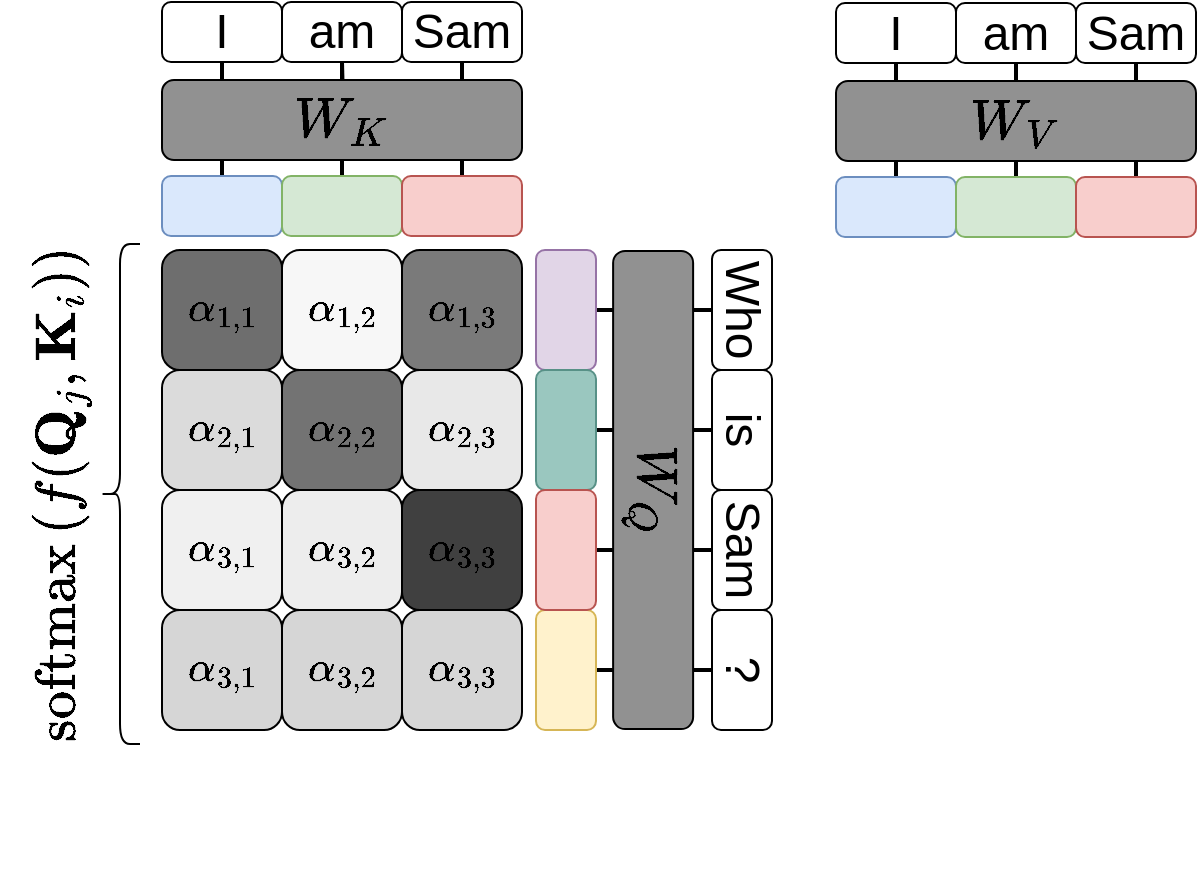 <mxfile version="20.8.16" type="device"><diagram name="Page-1" id="pyHq3Q06zmXxc1-A2x4C"><mxGraphModel dx="1477" dy="886" grid="1" gridSize="10" guides="1" tooltips="1" connect="1" arrows="1" fold="1" page="1" pageScale="1" pageWidth="610" pageHeight="488" math="1" shadow="0"><root><mxCell id="0"/><mxCell id="1" parent="0"/><mxCell id="DtO0gN0qWh3OVWH4YrQY-126" style="edgeStyle=elbowEdgeStyle;rounded=0;orthogonalLoop=1;jettySize=auto;html=1;exitX=0.5;exitY=0;exitDx=0;exitDy=0;entryX=0.5;entryY=1;entryDx=0;entryDy=0;strokeWidth=2;fontSize=24;fontColor=#000000;endArrow=none;endFill=0;" edge="1" parent="1" source="DtO0gN0qWh3OVWH4YrQY-95" target="DtO0gN0qWh3OVWH4YrQY-91"><mxGeometry relative="1" as="geometry"/></mxCell><mxCell id="DtO0gN0qWh3OVWH4YrQY-127" style="edgeStyle=elbowEdgeStyle;rounded=0;orthogonalLoop=1;jettySize=auto;html=1;exitX=0.5;exitY=0;exitDx=0;exitDy=0;entryX=0.5;entryY=1;entryDx=0;entryDy=0;strokeWidth=2;fontSize=24;fontColor=#000000;endArrow=none;endFill=0;" edge="1" parent="1" source="DtO0gN0qWh3OVWH4YrQY-96" target="DtO0gN0qWh3OVWH4YrQY-92"><mxGeometry relative="1" as="geometry"/></mxCell><mxCell id="DtO0gN0qWh3OVWH4YrQY-34" style="edgeStyle=orthogonalEdgeStyle;rounded=0;orthogonalLoop=1;jettySize=auto;html=1;exitX=0.5;exitY=1;exitDx=0;exitDy=0;entryX=0.5;entryY=0;entryDx=0;entryDy=0;strokeWidth=2;fontSize=24;fontColor=#000000;endArrow=none;endFill=0;" edge="1" parent="1" source="DtO0gN0qWh3OVWH4YrQY-2" target="DtO0gN0qWh3OVWH4YrQY-8"><mxGeometry relative="1" as="geometry"/></mxCell><mxCell id="DtO0gN0qWh3OVWH4YrQY-2" value="&lt;font style=&quot;font-size: 24px;&quot;&gt;I&lt;/font&gt;" style="rounded=1;whiteSpace=wrap;html=1;strokeWidth=1;fontSize=18;" vertex="1" parent="1"><mxGeometry x="90" width="60" height="30" as="geometry"/></mxCell><mxCell id="DtO0gN0qWh3OVWH4YrQY-33" style="edgeStyle=orthogonalEdgeStyle;rounded=0;orthogonalLoop=1;jettySize=auto;html=1;exitX=0.5;exitY=1;exitDx=0;exitDy=0;entryX=0.5;entryY=0;entryDx=0;entryDy=0;strokeWidth=2;fontSize=24;fontColor=#000000;endArrow=none;endFill=0;startArrow=none;" edge="1" parent="1" source="DtO0gN0qWh3OVWH4YrQY-3" target="DtO0gN0qWh3OVWH4YrQY-9"><mxGeometry relative="1" as="geometry"/></mxCell><mxCell id="DtO0gN0qWh3OVWH4YrQY-3" value="&lt;font style=&quot;font-size: 24px;&quot;&gt;am&lt;/font&gt;" style="rounded=1;whiteSpace=wrap;html=1;strokeWidth=1;fontSize=18;" vertex="1" parent="1"><mxGeometry x="150" width="60" height="30" as="geometry"/></mxCell><mxCell id="DtO0gN0qWh3OVWH4YrQY-4" value="&lt;font style=&quot;font-size: 24px;&quot;&gt;Sam&lt;/font&gt;" style="rounded=1;whiteSpace=wrap;html=1;strokeWidth=1;fontSize=18;" vertex="1" parent="1"><mxGeometry x="210" width="60" height="30" as="geometry"/></mxCell><mxCell id="DtO0gN0qWh3OVWH4YrQY-32" style="edgeStyle=orthogonalEdgeStyle;rounded=0;orthogonalLoop=1;jettySize=auto;html=1;exitX=0.5;exitY=0;exitDx=0;exitDy=0;entryX=0.5;entryY=1;entryDx=0;entryDy=0;strokeWidth=2;fontSize=24;fontColor=#000000;endArrow=none;endFill=0;" edge="1" parent="1" source="DtO0gN0qWh3OVWH4YrQY-10" target="DtO0gN0qWh3OVWH4YrQY-4"><mxGeometry relative="1" as="geometry"/></mxCell><mxCell id="DtO0gN0qWh3OVWH4YrQY-37" value="" style="edgeStyle=orthogonalEdgeStyle;rounded=0;orthogonalLoop=1;jettySize=auto;html=1;exitX=0.5;exitY=1;exitDx=0;exitDy=0;entryX=0.5;entryY=0;entryDx=0;entryDy=0;strokeWidth=2;fontSize=24;fontColor=#000000;endArrow=none;endFill=0;" edge="1" parent="1" source="DtO0gN0qWh3OVWH4YrQY-3"><mxGeometry relative="1" as="geometry"><mxPoint x="180" y="30" as="sourcePoint"/><mxPoint x="180.5" y="50.0" as="targetPoint"/></mxGeometry></mxCell><mxCell id="DtO0gN0qWh3OVWH4YrQY-36" value="$$W_{K}$$" style="rounded=1;whiteSpace=wrap;html=1;strokeWidth=1;fontSize=24;fontColor=#000000;fillColor=#919191;" vertex="1" parent="1"><mxGeometry x="90" y="39" width="180" height="40" as="geometry"/></mxCell><mxCell id="DtO0gN0qWh3OVWH4YrQY-8" value="" style="rounded=1;whiteSpace=wrap;html=1;strokeWidth=1;fontSize=18;fillColor=#dae8fc;strokeColor=#6c8ebf;" vertex="1" parent="1"><mxGeometry x="90" y="87" width="60" height="30" as="geometry"/></mxCell><mxCell id="DtO0gN0qWh3OVWH4YrQY-9" value="" style="rounded=1;whiteSpace=wrap;html=1;strokeWidth=1;fontSize=18;fillColor=#d5e8d4;strokeColor=#82b366;" vertex="1" parent="1"><mxGeometry x="150" y="87" width="60" height="30" as="geometry"/></mxCell><mxCell id="DtO0gN0qWh3OVWH4YrQY-10" value="" style="rounded=1;whiteSpace=wrap;html=1;strokeWidth=1;fontSize=18;fillColor=#f8cecc;strokeColor=#b85450;" vertex="1" parent="1"><mxGeometry x="210" y="87" width="60" height="30" as="geometry"/></mxCell><mxCell id="DtO0gN0qWh3OVWH4YrQY-89" style="edgeStyle=elbowEdgeStyle;rounded=0;orthogonalLoop=1;jettySize=auto;html=1;exitX=0.5;exitY=0;exitDx=0;exitDy=0;entryX=0.5;entryY=1;entryDx=0;entryDy=0;strokeWidth=2;fontSize=24;fontColor=#000000;endArrow=none;endFill=0;" edge="1" parent="1" source="DtO0gN0qWh3OVWH4YrQY-41" target="DtO0gN0qWh3OVWH4YrQY-84"><mxGeometry relative="1" as="geometry"/></mxCell><mxCell id="DtO0gN0qWh3OVWH4YrQY-42" value="$$\alpha_{3,1}$$" style="rounded=1;whiteSpace=wrap;html=1;strokeWidth=1;fontSize=18;fillColor=#D6D6D6;" vertex="1" parent="1"><mxGeometry x="90" y="304" width="60" height="60" as="geometry"/></mxCell><mxCell id="DtO0gN0qWh3OVWH4YrQY-43" value="$$\alpha_{3,2}$$" style="rounded=1;whiteSpace=wrap;html=1;strokeWidth=1;fontSize=18;fillColor=#D6D6D6;" vertex="1" parent="1"><mxGeometry x="150" y="304" width="60" height="60" as="geometry"/></mxCell><mxCell id="DtO0gN0qWh3OVWH4YrQY-44" value="$$\alpha_{3,3}$$" style="rounded=1;whiteSpace=wrap;html=1;strokeWidth=1;fontSize=18;fillColor=#D6D6D6;" vertex="1" parent="1"><mxGeometry x="210" y="304" width="60" height="60" as="geometry"/></mxCell><mxCell id="DtO0gN0qWh3OVWH4YrQY-21" value="$$\alpha_{1,1}$$" style="rounded=1;whiteSpace=wrap;html=1;strokeWidth=1;fontSize=18;fillColor=#6E6E6E;" vertex="1" parent="1"><mxGeometry x="90" y="124" width="60" height="60" as="geometry"/></mxCell><mxCell id="DtO0gN0qWh3OVWH4YrQY-22" value="$$\alpha_{1,2}$$" style="rounded=1;whiteSpace=wrap;html=1;strokeWidth=1;fontSize=18;fillColor=#F7F7F7;" vertex="1" parent="1"><mxGeometry x="150" y="124" width="60" height="60" as="geometry"/></mxCell><mxCell id="DtO0gN0qWh3OVWH4YrQY-23" value="$$\alpha_{1,3}$$" style="rounded=1;whiteSpace=wrap;html=1;strokeWidth=1;fontSize=18;fillColor=#7A7A7A;" vertex="1" parent="1"><mxGeometry x="210" y="124" width="60" height="60" as="geometry"/></mxCell><mxCell id="DtO0gN0qWh3OVWH4YrQY-24" value="$$\alpha_{2,1}$$" style="rounded=1;whiteSpace=wrap;html=1;strokeWidth=1;fontSize=18;fillColor=#DBDBDB;" vertex="1" parent="1"><mxGeometry x="90" y="184" width="60" height="60" as="geometry"/></mxCell><mxCell id="DtO0gN0qWh3OVWH4YrQY-25" value="$$\alpha_{2,2}$$" style="rounded=1;whiteSpace=wrap;html=1;strokeWidth=1;fontSize=18;fillColor=#737373;" vertex="1" parent="1"><mxGeometry x="150" y="184" width="60" height="60" as="geometry"/></mxCell><mxCell id="DtO0gN0qWh3OVWH4YrQY-26" value="$$\alpha_{2,3}$$" style="rounded=1;whiteSpace=wrap;html=1;strokeWidth=1;fontSize=18;fillColor=#E8E8E8;" vertex="1" parent="1"><mxGeometry x="210" y="184" width="60" height="60" as="geometry"/></mxCell><mxCell id="DtO0gN0qWh3OVWH4YrQY-27" value="$$\alpha_{3,1}$$" style="rounded=1;whiteSpace=wrap;html=1;strokeWidth=1;fontSize=18;fillColor=#F0F0F0;" vertex="1" parent="1"><mxGeometry x="90" y="244" width="60" height="60" as="geometry"/></mxCell><mxCell id="DtO0gN0qWh3OVWH4YrQY-28" value="$$\alpha_{3,2}$$" style="rounded=1;whiteSpace=wrap;html=1;strokeWidth=1;fontSize=18;fillColor=#EDEDED;" vertex="1" parent="1"><mxGeometry x="150" y="244" width="60" height="60" as="geometry"/></mxCell><mxCell id="DtO0gN0qWh3OVWH4YrQY-29" value="$$\alpha_{3,3}$$" style="rounded=1;whiteSpace=wrap;html=1;strokeWidth=1;fontSize=18;fillColor=#404040;" vertex="1" parent="1"><mxGeometry x="210" y="244" width="60" height="60" as="geometry"/></mxCell><mxCell id="DtO0gN0qWh3OVWH4YrQY-47" value="" style="shape=curlyBracket;whiteSpace=wrap;html=1;rounded=1;labelPosition=left;verticalLabelPosition=middle;align=right;verticalAlign=middle;strokeWidth=1;fontSize=24;fontColor=#000000;fillColor=#8A8A8A;" vertex="1" parent="1"><mxGeometry x="59" y="121" width="20" height="250" as="geometry"/></mxCell><mxCell id="DtO0gN0qWh3OVWH4YrQY-49" value="$$\text{softmax}\left(f(\mathbf{Q}_{j}, \mathbf{K}_{i})\right)$$" style="text;html=1;strokeColor=none;fillColor=none;align=center;verticalAlign=middle;whiteSpace=wrap;rounded=0;fontSize=24;fontColor=#000000;rotation=-90;" vertex="1" parent="1"><mxGeometry x="9" y="231" width="60" height="30" as="geometry"/></mxCell><mxCell id="DtO0gN0qWh3OVWH4YrQY-85" value="" style="group;rotation=90;" vertex="1" connectable="0" parent="1"><mxGeometry x="260" y="229" width="240" height="30" as="geometry"/></mxCell><mxCell id="DtO0gN0qWh3OVWH4YrQY-81" value="&lt;font style=&quot;font-size: 24px;&quot;&gt;Who&lt;/font&gt;" style="rounded=1;whiteSpace=wrap;html=1;strokeWidth=1;fontSize=18;rotation=90;" vertex="1" parent="DtO0gN0qWh3OVWH4YrQY-85"><mxGeometry x="90" y="-90" width="60" height="30" as="geometry"/></mxCell><mxCell id="DtO0gN0qWh3OVWH4YrQY-82" value="&lt;font style=&quot;font-size: 24px;&quot;&gt;is&lt;/font&gt;" style="rounded=1;whiteSpace=wrap;html=1;strokeWidth=1;fontSize=18;rotation=90;" vertex="1" parent="DtO0gN0qWh3OVWH4YrQY-85"><mxGeometry x="90" y="-30" width="60" height="30" as="geometry"/></mxCell><mxCell id="DtO0gN0qWh3OVWH4YrQY-83" value="&lt;font style=&quot;font-size: 24px;&quot;&gt;Sam&lt;/font&gt;" style="rounded=1;whiteSpace=wrap;html=1;strokeWidth=1;fontSize=18;rotation=90;" vertex="1" parent="DtO0gN0qWh3OVWH4YrQY-85"><mxGeometry x="90" y="30" width="60" height="30" as="geometry"/></mxCell><mxCell id="DtO0gN0qWh3OVWH4YrQY-84" value="&lt;font style=&quot;font-size: 24px;&quot;&gt;?&lt;/font&gt;" style="rounded=1;whiteSpace=wrap;html=1;strokeWidth=1;fontSize=18;rotation=90;" vertex="1" parent="DtO0gN0qWh3OVWH4YrQY-85"><mxGeometry x="90" y="90" width="60" height="30" as="geometry"/></mxCell><mxCell id="DtO0gN0qWh3OVWH4YrQY-86" style="edgeStyle=elbowEdgeStyle;rounded=0;orthogonalLoop=1;jettySize=auto;html=1;exitX=0.5;exitY=0;exitDx=0;exitDy=0;entryX=0.5;entryY=1;entryDx=0;entryDy=0;strokeWidth=2;fontSize=24;fontColor=#000000;endArrow=none;endFill=0;" edge="1" parent="1" source="DtO0gN0qWh3OVWH4YrQY-11" target="DtO0gN0qWh3OVWH4YrQY-81"><mxGeometry relative="1" as="geometry"/></mxCell><mxCell id="DtO0gN0qWh3OVWH4YrQY-87" style="edgeStyle=elbowEdgeStyle;rounded=0;orthogonalLoop=1;jettySize=auto;html=1;exitX=0.5;exitY=0;exitDx=0;exitDy=0;entryX=0.5;entryY=1;entryDx=0;entryDy=0;strokeWidth=2;fontSize=24;fontColor=#000000;endArrow=none;endFill=0;" edge="1" parent="1" source="DtO0gN0qWh3OVWH4YrQY-12" target="DtO0gN0qWh3OVWH4YrQY-82"><mxGeometry relative="1" as="geometry"/></mxCell><mxCell id="DtO0gN0qWh3OVWH4YrQY-88" style="edgeStyle=elbowEdgeStyle;rounded=0;orthogonalLoop=1;jettySize=auto;html=1;exitX=0.5;exitY=0;exitDx=0;exitDy=0;entryX=0.5;entryY=1;entryDx=0;entryDy=0;strokeWidth=2;fontSize=24;fontColor=#000000;endArrow=none;endFill=0;" edge="1" parent="1" source="DtO0gN0qWh3OVWH4YrQY-13" target="DtO0gN0qWh3OVWH4YrQY-83"><mxGeometry relative="1" as="geometry"/></mxCell><mxCell id="DtO0gN0qWh3OVWH4YrQY-38" value="$$W_{Q}$$" style="rounded=1;whiteSpace=wrap;html=1;strokeWidth=1;fontSize=24;fontColor=#000000;fillColor=#919191;rotation=90;" vertex="1" parent="1"><mxGeometry x="216" y="224" width="239.12" height="40" as="geometry"/></mxCell><mxCell id="DtO0gN0qWh3OVWH4YrQY-125" style="edgeStyle=elbowEdgeStyle;rounded=0;orthogonalLoop=1;jettySize=auto;html=1;exitX=0.5;exitY=1;exitDx=0;exitDy=0;entryX=0.5;entryY=0;entryDx=0;entryDy=0;strokeWidth=2;fontSize=24;fontColor=#000000;endArrow=none;endFill=0;" edge="1" parent="1" source="DtO0gN0qWh3OVWH4YrQY-90" target="DtO0gN0qWh3OVWH4YrQY-94"><mxGeometry relative="1" as="geometry"/></mxCell><mxCell id="DtO0gN0qWh3OVWH4YrQY-90" value="&lt;font style=&quot;font-size: 24px;&quot;&gt;I&lt;/font&gt;" style="rounded=1;whiteSpace=wrap;html=1;strokeWidth=1;fontSize=18;" vertex="1" parent="1"><mxGeometry x="427" y="0.5" width="60" height="30" as="geometry"/></mxCell><mxCell id="DtO0gN0qWh3OVWH4YrQY-91" value="&lt;font style=&quot;font-size: 24px;&quot;&gt;am&lt;/font&gt;" style="rounded=1;whiteSpace=wrap;html=1;strokeWidth=1;fontSize=18;" vertex="1" parent="1"><mxGeometry x="487" y="0.5" width="60" height="30" as="geometry"/></mxCell><mxCell id="DtO0gN0qWh3OVWH4YrQY-92" value="&lt;font style=&quot;font-size: 24px;&quot;&gt;Sam&lt;/font&gt;" style="rounded=1;whiteSpace=wrap;html=1;strokeWidth=1;fontSize=18;" vertex="1" parent="1"><mxGeometry x="547" y="0.5" width="60" height="30" as="geometry"/></mxCell><mxCell id="DtO0gN0qWh3OVWH4YrQY-93" value="$$W_{V}$$" style="rounded=1;whiteSpace=wrap;html=1;strokeWidth=1;fontSize=24;fontColor=#000000;fillColor=#919191;" vertex="1" parent="1"><mxGeometry x="427" y="39.5" width="180" height="40" as="geometry"/></mxCell><mxCell id="DtO0gN0qWh3OVWH4YrQY-94" value="" style="rounded=1;whiteSpace=wrap;html=1;strokeWidth=1;fontSize=18;fillColor=#dae8fc;strokeColor=#6c8ebf;" vertex="1" parent="1"><mxGeometry x="427" y="87.5" width="60" height="30" as="geometry"/></mxCell><mxCell id="DtO0gN0qWh3OVWH4YrQY-95" value="" style="rounded=1;whiteSpace=wrap;html=1;strokeWidth=1;fontSize=18;fillColor=#d5e8d4;strokeColor=#82b366;" vertex="1" parent="1"><mxGeometry x="487" y="87.5" width="60" height="30" as="geometry"/></mxCell><mxCell id="DtO0gN0qWh3OVWH4YrQY-96" value="" style="rounded=1;whiteSpace=wrap;html=1;strokeWidth=1;fontSize=18;fillColor=#f8cecc;strokeColor=#b85450;" vertex="1" parent="1"><mxGeometry x="547" y="87.5" width="60" height="30" as="geometry"/></mxCell><mxCell id="DtO0gN0qWh3OVWH4YrQY-97" value="" style="group" vertex="1" connectable="0" parent="1"><mxGeometry x="277" y="124" width="30" height="240" as="geometry"/></mxCell><mxCell id="DtO0gN0qWh3OVWH4YrQY-41" value="" style="rounded=1;whiteSpace=wrap;html=1;strokeWidth=1;fontSize=18;fillColor=#fff2cc;rotation=90;strokeColor=#d6b656;" vertex="1" parent="DtO0gN0qWh3OVWH4YrQY-97"><mxGeometry x="-15" y="195" width="60" height="30" as="geometry"/></mxCell><mxCell id="DtO0gN0qWh3OVWH4YrQY-11" value="" style="rounded=1;whiteSpace=wrap;html=1;strokeWidth=1;fontSize=18;fillColor=#e1d5e7;rotation=90;strokeColor=#9673a6;" vertex="1" parent="DtO0gN0qWh3OVWH4YrQY-97"><mxGeometry x="-15" y="15" width="60" height="30" as="geometry"/></mxCell><mxCell id="DtO0gN0qWh3OVWH4YrQY-12" value="" style="rounded=1;whiteSpace=wrap;html=1;strokeWidth=1;fontSize=18;fillColor=#9AC7BF;rotation=90;strokeColor=#589187;" vertex="1" parent="DtO0gN0qWh3OVWH4YrQY-97"><mxGeometry x="-15" y="75" width="60" height="30" as="geometry"/></mxCell><mxCell id="DtO0gN0qWh3OVWH4YrQY-13" value="" style="rounded=1;whiteSpace=wrap;html=1;strokeWidth=1;fontSize=18;fillColor=#f8cecc;rotation=90;strokeColor=#b85450;" vertex="1" parent="DtO0gN0qWh3OVWH4YrQY-97"><mxGeometry x="-15" y="135" width="60" height="30" as="geometry"/></mxCell></root></mxGraphModel></diagram></mxfile>